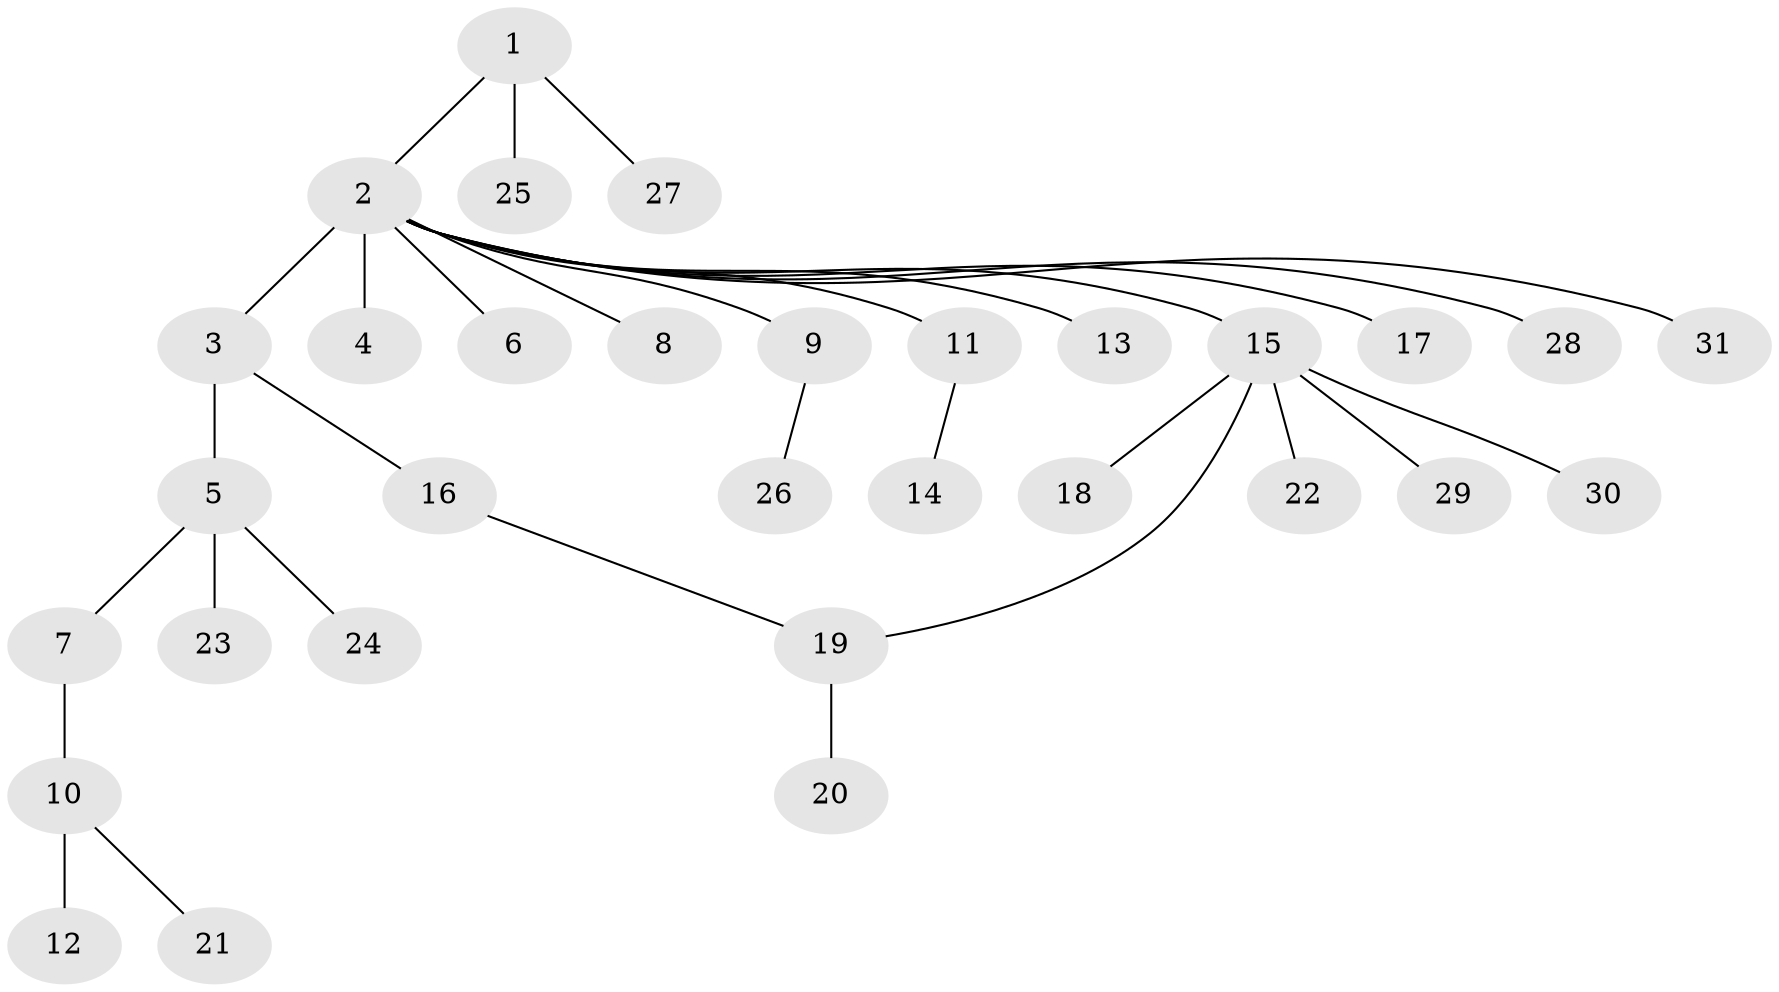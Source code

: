 // original degree distribution, {4: 0.04838709677419355, 21: 0.016129032258064516, 1: 0.6451612903225806, 6: 0.016129032258064516, 2: 0.1935483870967742, 3: 0.04838709677419355, 5: 0.016129032258064516, 7: 0.016129032258064516}
// Generated by graph-tools (version 1.1) at 2025/35/03/09/25 02:35:46]
// undirected, 31 vertices, 31 edges
graph export_dot {
graph [start="1"]
  node [color=gray90,style=filled];
  1;
  2;
  3;
  4;
  5;
  6;
  7;
  8;
  9;
  10;
  11;
  12;
  13;
  14;
  15;
  16;
  17;
  18;
  19;
  20;
  21;
  22;
  23;
  24;
  25;
  26;
  27;
  28;
  29;
  30;
  31;
  1 -- 2 [weight=1.0];
  1 -- 25 [weight=1.0];
  1 -- 27 [weight=1.0];
  2 -- 3 [weight=1.0];
  2 -- 4 [weight=9.0];
  2 -- 6 [weight=1.0];
  2 -- 8 [weight=1.0];
  2 -- 9 [weight=1.0];
  2 -- 11 [weight=1.0];
  2 -- 13 [weight=1.0];
  2 -- 15 [weight=1.0];
  2 -- 17 [weight=1.0];
  2 -- 28 [weight=1.0];
  2 -- 31 [weight=1.0];
  3 -- 5 [weight=1.0];
  3 -- 16 [weight=1.0];
  5 -- 7 [weight=1.0];
  5 -- 23 [weight=2.0];
  5 -- 24 [weight=1.0];
  7 -- 10 [weight=1.0];
  9 -- 26 [weight=1.0];
  10 -- 12 [weight=2.0];
  10 -- 21 [weight=1.0];
  11 -- 14 [weight=1.0];
  15 -- 18 [weight=1.0];
  15 -- 19 [weight=1.0];
  15 -- 22 [weight=1.0];
  15 -- 29 [weight=1.0];
  15 -- 30 [weight=1.0];
  16 -- 19 [weight=1.0];
  19 -- 20 [weight=1.0];
}
